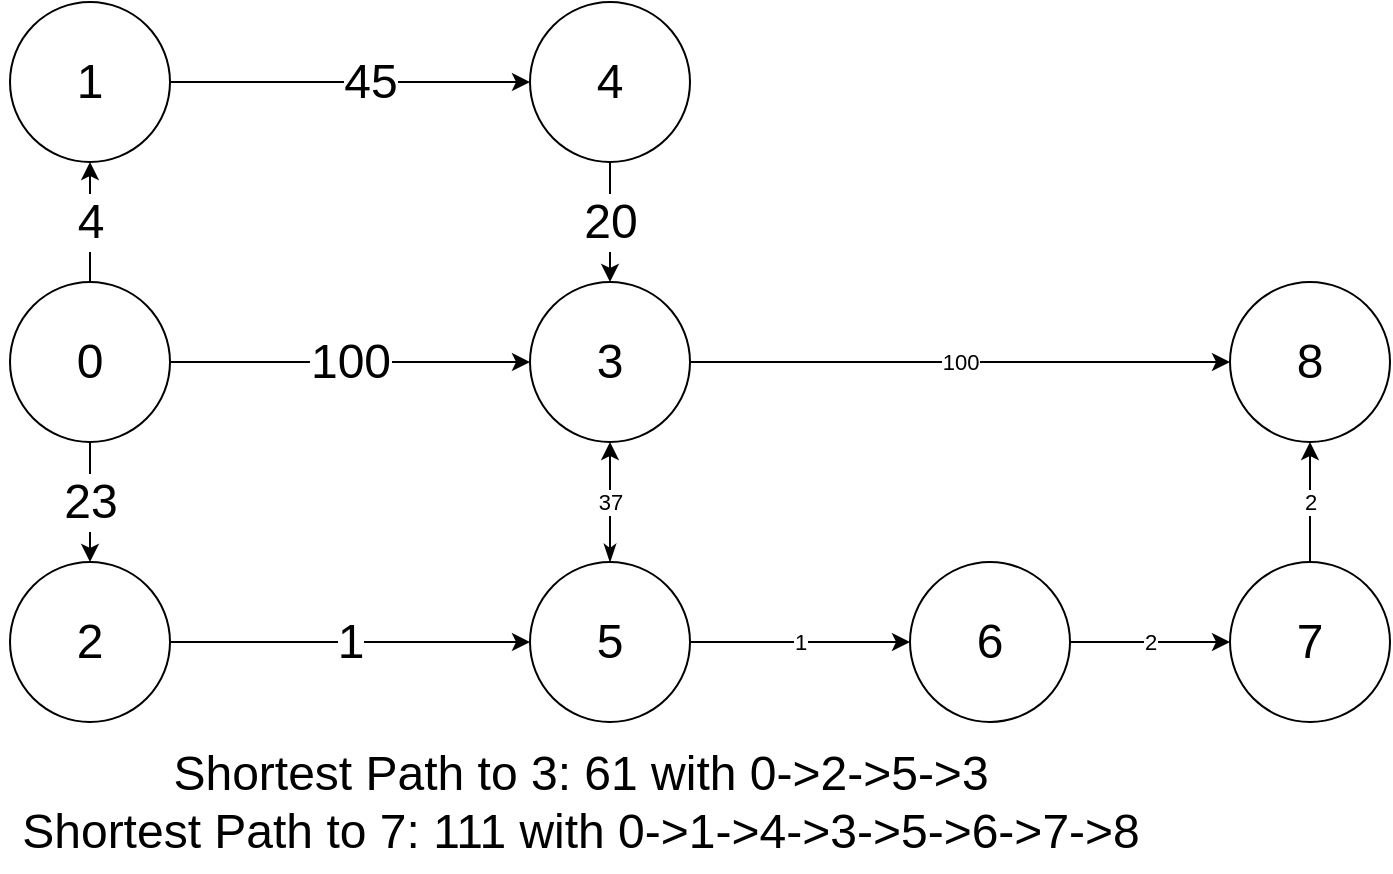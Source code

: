 <mxfile>
    <diagram id="4chVklNXc8qqjQNxwCk9" name="Page-1">
        <mxGraphModel dx="1073" dy="1813" grid="1" gridSize="10" guides="1" tooltips="1" connect="1" arrows="1" fold="1" page="1" pageScale="1" pageWidth="850" pageHeight="1100" math="0" shadow="0">
            <root>
                <mxCell id="0"/>
                <mxCell id="1" parent="0"/>
                <mxCell id="6" value="4" style="edgeStyle=none;html=1;fontSize=24;" parent="1" source="2" target="3" edge="1">
                    <mxGeometry relative="1" as="geometry"/>
                </mxCell>
                <mxCell id="9" value="23" style="edgeStyle=none;html=1;fontSize=24;" parent="1" source="2" target="4" edge="1">
                    <mxGeometry relative="1" as="geometry"/>
                </mxCell>
                <mxCell id="10" value="100" style="edgeStyle=none;html=1;fontSize=24;" parent="1" source="2" target="5" edge="1">
                    <mxGeometry relative="1" as="geometry"/>
                </mxCell>
                <mxCell id="2" value="&lt;font style=&quot;font-size: 24px;&quot;&gt;0&lt;/font&gt;" style="ellipse;whiteSpace=wrap;html=1;aspect=fixed;" parent="1" vertex="1">
                    <mxGeometry x="180" y="120" width="80" height="80" as="geometry"/>
                </mxCell>
                <mxCell id="7" value="45" style="edgeStyle=orthogonalEdgeStyle;html=1;fontSize=24;" parent="1" source="3" target="12" edge="1">
                    <mxGeometry x="0.111" relative="1" as="geometry">
                        <mxPoint as="offset"/>
                    </mxGeometry>
                </mxCell>
                <mxCell id="3" value="&lt;font style=&quot;font-size: 24px;&quot;&gt;1&lt;/font&gt;" style="ellipse;whiteSpace=wrap;html=1;aspect=fixed;" parent="1" vertex="1">
                    <mxGeometry x="180" y="-20" width="80" height="80" as="geometry"/>
                </mxCell>
                <mxCell id="8" value="1" style="edgeStyle=orthogonalEdgeStyle;html=1;fontSize=24;" parent="1" source="4" target="14" edge="1">
                    <mxGeometry relative="1" as="geometry"/>
                </mxCell>
                <mxCell id="4" value="&lt;font style=&quot;font-size: 24px;&quot;&gt;2&lt;/font&gt;" style="ellipse;whiteSpace=wrap;html=1;aspect=fixed;" parent="1" vertex="1">
                    <mxGeometry x="180" y="260" width="80" height="80" as="geometry"/>
                </mxCell>
                <mxCell id="21" value="100" style="edgeStyle=none;html=1;" edge="1" parent="1" source="5" target="20">
                    <mxGeometry relative="1" as="geometry"/>
                </mxCell>
                <mxCell id="5" value="&lt;span style=&quot;font-size: 24px;&quot;&gt;3&lt;/span&gt;" style="ellipse;whiteSpace=wrap;html=1;aspect=fixed;" parent="1" vertex="1">
                    <mxGeometry x="440" y="120" width="80" height="80" as="geometry"/>
                </mxCell>
                <mxCell id="11" value="Shortest Path to 3: 61 with 0-&amp;gt;2-&amp;gt;5-&amp;gt;3&lt;br&gt;Shortest Path to 7: 111 with 0-&amp;gt;1-&amp;gt;4-&amp;gt;3-&amp;gt;5-&amp;gt;6-&amp;gt;7-&amp;gt;8" style="text;html=1;align=center;verticalAlign=middle;resizable=0;points=[];autosize=1;strokeColor=none;fillColor=none;fontSize=24;" parent="1" vertex="1">
                    <mxGeometry x="175" y="345" width="580" height="70" as="geometry"/>
                </mxCell>
                <mxCell id="13" value="&lt;font style=&quot;font-size: 24px;&quot;&gt;20&lt;/font&gt;" style="edgeStyle=orthogonalEdgeStyle;html=1;" parent="1" source="12" target="5" edge="1">
                    <mxGeometry relative="1" as="geometry"/>
                </mxCell>
                <mxCell id="12" value="&lt;span style=&quot;font-size: 24px;&quot;&gt;4&lt;/span&gt;" style="ellipse;whiteSpace=wrap;html=1;aspect=fixed;" parent="1" vertex="1">
                    <mxGeometry x="440" y="-20" width="80" height="80" as="geometry"/>
                </mxCell>
                <mxCell id="15" value="37" style="edgeStyle=orthogonalEdgeStyle;html=1;startArrow=classicThin;startFill=1;" parent="1" source="14" target="5" edge="1">
                    <mxGeometry relative="1" as="geometry"/>
                </mxCell>
                <mxCell id="18" value="1" style="edgeStyle=none;html=1;" edge="1" parent="1" source="14" target="16">
                    <mxGeometry relative="1" as="geometry"/>
                </mxCell>
                <mxCell id="14" value="&lt;span style=&quot;font-size: 24px;&quot;&gt;5&lt;/span&gt;" style="ellipse;whiteSpace=wrap;html=1;aspect=fixed;" parent="1" vertex="1">
                    <mxGeometry x="440" y="260" width="80" height="80" as="geometry"/>
                </mxCell>
                <mxCell id="19" value="2" style="edgeStyle=none;html=1;" edge="1" parent="1" source="16" target="17">
                    <mxGeometry relative="1" as="geometry"/>
                </mxCell>
                <mxCell id="16" value="&lt;span style=&quot;font-size: 24px;&quot;&gt;6&lt;/span&gt;" style="ellipse;whiteSpace=wrap;html=1;aspect=fixed;" vertex="1" parent="1">
                    <mxGeometry x="630" y="260" width="80" height="80" as="geometry"/>
                </mxCell>
                <mxCell id="22" value="2" style="edgeStyle=none;html=1;" edge="1" parent="1" source="17" target="20">
                    <mxGeometry relative="1" as="geometry"/>
                </mxCell>
                <mxCell id="17" value="&lt;span style=&quot;font-size: 24px;&quot;&gt;7&lt;/span&gt;" style="ellipse;whiteSpace=wrap;html=1;aspect=fixed;" vertex="1" parent="1">
                    <mxGeometry x="790" y="260" width="80" height="80" as="geometry"/>
                </mxCell>
                <mxCell id="20" value="&lt;span style=&quot;font-size: 24px;&quot;&gt;8&lt;/span&gt;" style="ellipse;whiteSpace=wrap;html=1;aspect=fixed;" vertex="1" parent="1">
                    <mxGeometry x="790" y="120" width="80" height="80" as="geometry"/>
                </mxCell>
            </root>
        </mxGraphModel>
    </diagram>
</mxfile>